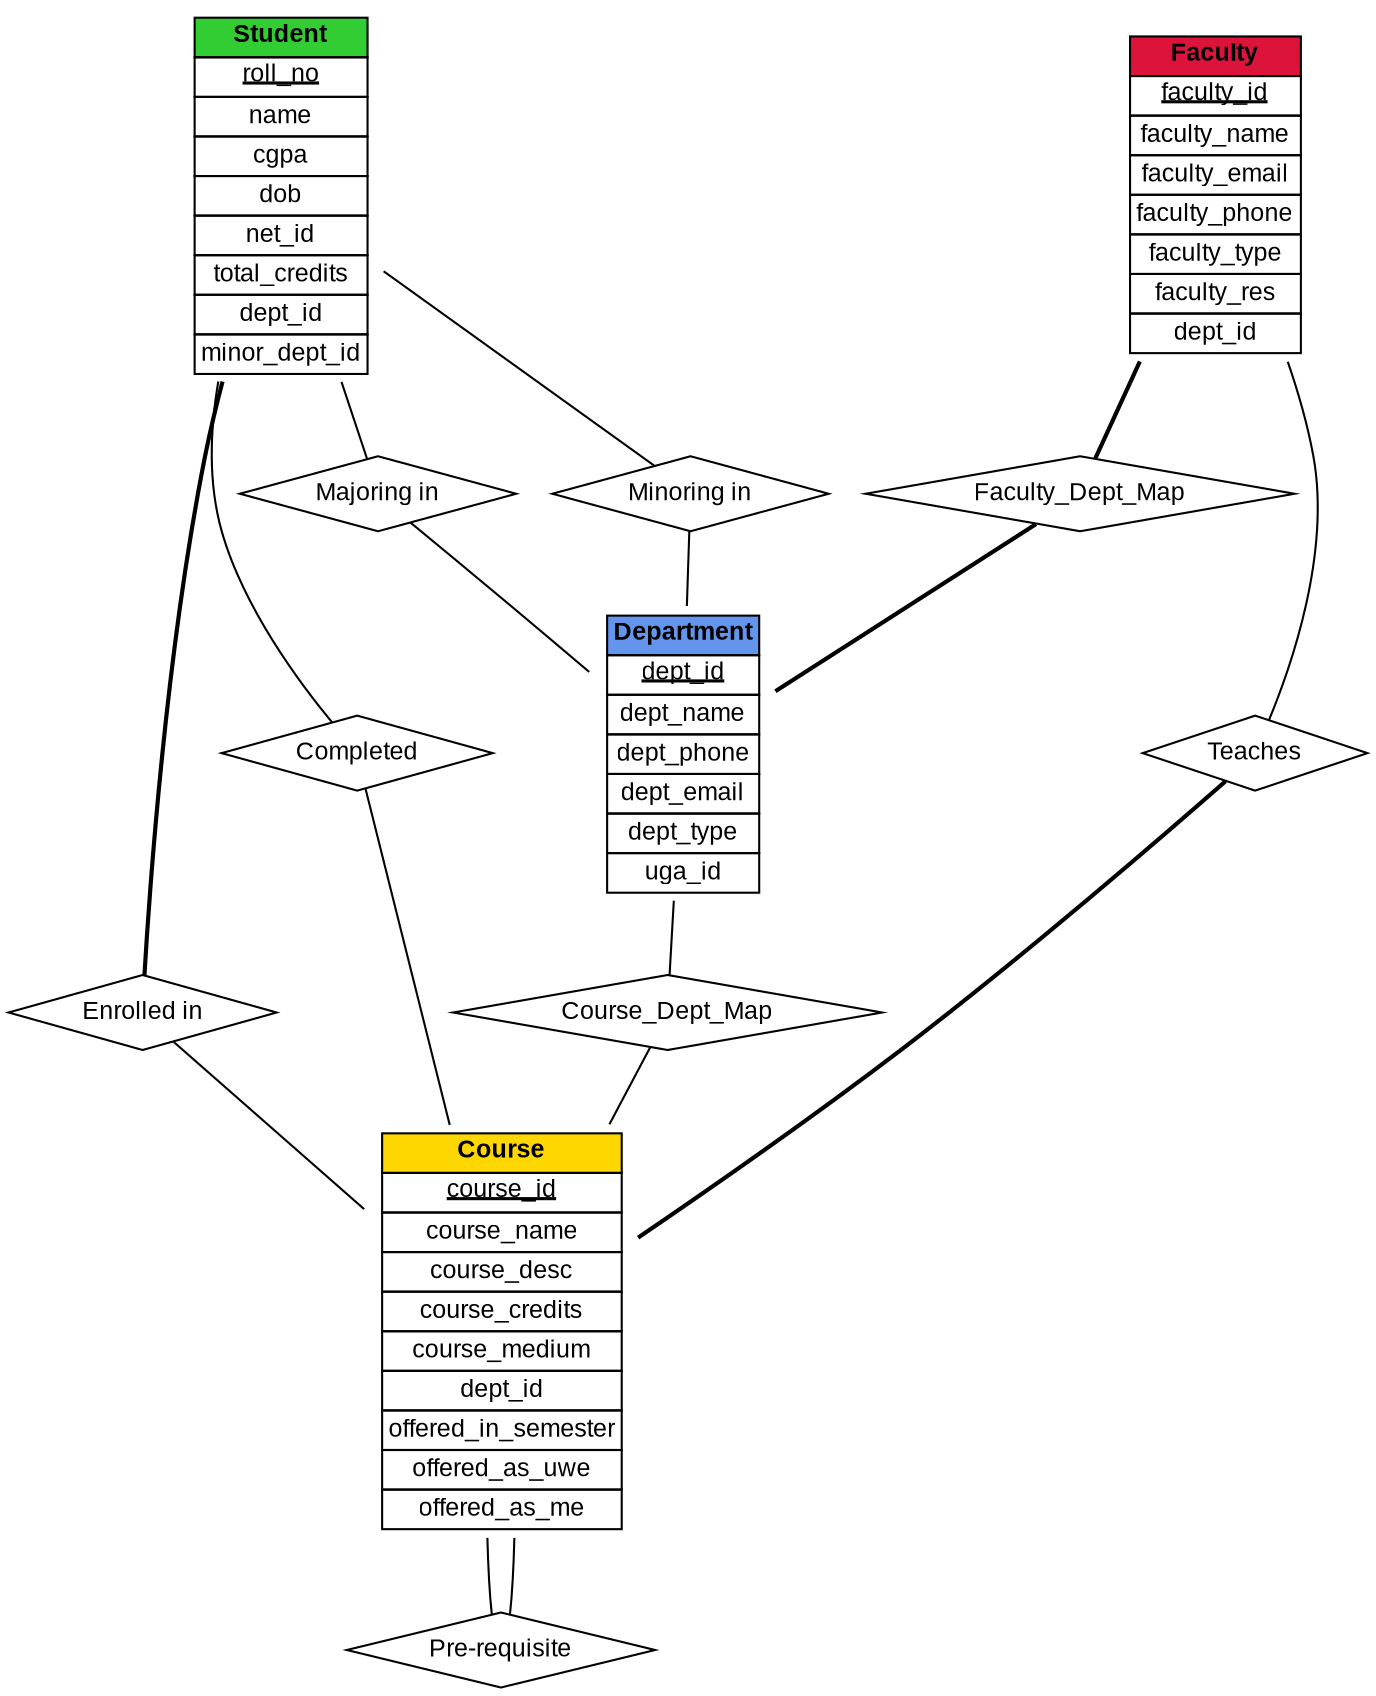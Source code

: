 digraph ER {
    // Node styling
    node [shape = plaintext; fontname = "Arial"; fontsize = 12;];
    
    // Entities
    Department [label = <
        <table border="0" cellborder="1" cellspacing="0">
        <tr><td bgcolor="#6495ED"><b>Department</b></td></tr>
        <tr><td PORT="dept_id"><u>dept_id</u></td></tr>
        <tr><td>dept_name</td></tr>
        <tr><td>dept_phone</td></tr>
        <tr><td>dept_email</td></tr>
        <tr><td>dept_type</td></tr>
        <tr><td>uga_id</td></tr>
        </table>
        >;];
    
    Student [label = <
        <table border="0" cellborder="1" cellspacing="0">
        <tr><td bgcolor="#32CD32"><b>Student</b></td></tr>
        <tr><td PORT="roll_no"><u>roll_no</u></td></tr>
        <tr><td>name</td></tr>
        <tr><td>cgpa</td></tr>
        <tr><td>dob</td></tr>
        <tr><td>net_id</td></tr>
        <tr><td>total_credits</td></tr>
        <tr><td>dept_id</td></tr>
        <tr><td>minor_dept_id</td></tr>
        </table>
        >;];
    
    Course [label = <
        <table border="0" cellborder="1" cellspacing="0">
        <tr><td bgcolor="#FFD700"><b>Course</b></td></tr>
        <tr><td PORT="course_id"><u>course_id</u></td></tr>
        <tr><td>course_name</td></tr>
        <tr><td>course_desc</td></tr>
        <tr><td>course_credits</td></tr>
        <tr><td>course_medium</td></tr>
        <tr><td>dept_id</td></tr>
        <tr><td>offered_in_semester</td></tr>
        <tr><td>offered_as_uwe</td></tr>
        <tr><td>offered_as_me</td></tr>
        </table>
        >;];
    
    Faculty [label = <
        <table border="0" cellborder="1" cellspacing="0">
        <tr><td bgcolor="#DC143C"><b>Faculty</b></td></tr>
        <tr><td PORT="faculty_id"><u>faculty_id</u></td></tr>
        <tr><td>faculty_name</td></tr>
        <tr><td>faculty_email</td></tr>
        <tr><td>faculty_phone</td></tr>
        <tr><td>faculty_type</td></tr>
        <tr><td>faculty_res</td></tr>
        <tr><td>dept_id</td></tr>
        </table>
        >;];

    Minor [label="Minoring in", shape=diamond]
    Major [label="Majoring in", shape=diamond]
    Faculty_Dept [label="Faculty_Dept_Map", shape=diamond]
    Course_Dept [label="Course_Dept_Map", shape=diamond]
    Prerequisite [label="Pre-requisite", shape=diamond]
    Teaches [label="Teaches", shape=diamond]
    Enrolled [label="Enrolled in", shape=diamond]
    Completed [label="Completed", shape=diamond]

    // Relationships
    // Student -> Department [labeldistance = "2.5"; label = <<i>majoring in</i>>; arrowtail = Student; arrowhead = Department; ];
    // Student:minor_dept_id -> Department:dept_id [labeldistance = "2.5"; label = <<i>minoring in</i>>; arrowtail = "none"; arrowhead = "none";];
    // Course:dept_id -> Department:dept_id [labeldistance = "2.5"; label = <<i>belongs to</i>>; arrowtail = "none"; arrowhead = "none";];
    // Faculty:dept_id -> Department:dept_id [labeldistance = "2.5"; label = <<i>belongs to</i>>; arrowtail = "none"; arrowhead = "none";];

    Student -> Enrolled [labeldistance = "0"; arrowhead = "none"; style=bold];
    Enrolled -> Course [labeldistance = "0"; arrowhead = "none";];

    Student -> Completed [labeldistance = "0"; arrowhead = "none"];
    Completed -> Course [labeldistance = "0"; arrowhead = "none";];

    Student -> Minor [labeldistance = "0"; arrowhead = "none";];
    Minor -> Department [labeldistance = "0"; arrowhead = "none";];

    Student -> Major [labeldistance = "0"; arrowhead = "none";];
    Major -> Department [labeldistance = "0"; arrowhead = "none";];

    Course -> Prerequisite [labeldistance = "0"; arrowhead = "none";];
    Prerequisite -> Course [labeldistance = "0"; arrowhead = "none";];

    Faculty -> Faculty_Dept [labeldistance = "0"; arrowhead = "none"; style=bold];
    Faculty_Dept -> Department [labeldistance = "0"; arrowhead = "none"; style=bold];
    
    Department -> Course_Dept [labeldistance = "0"; arrowhead = "none";];
    Course_Dept -> Course [labeldistance = "0"; arrowhead = "none";];

    Faculty -> Teaches [labeldistance = "0"; arrowhead = "none";];
    Teaches -> Course [labeldistance = "0"; arrowhead = "none"; style=bold];

    // Edge styling
    edge [fontname = "Arial"; fontsize = 10; color = "#333333";];
    
    // Graph styling
    graph [fontname = "Arial"; fontsize = 14;];
}